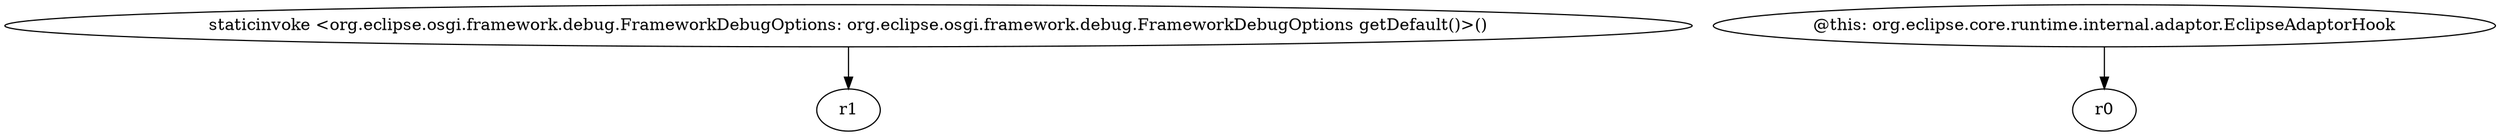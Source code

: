 digraph g {
0[label="staticinvoke <org.eclipse.osgi.framework.debug.FrameworkDebugOptions: org.eclipse.osgi.framework.debug.FrameworkDebugOptions getDefault()>()"]
1[label="r1"]
0->1[label=""]
2[label="@this: org.eclipse.core.runtime.internal.adaptor.EclipseAdaptorHook"]
3[label="r0"]
2->3[label=""]
}